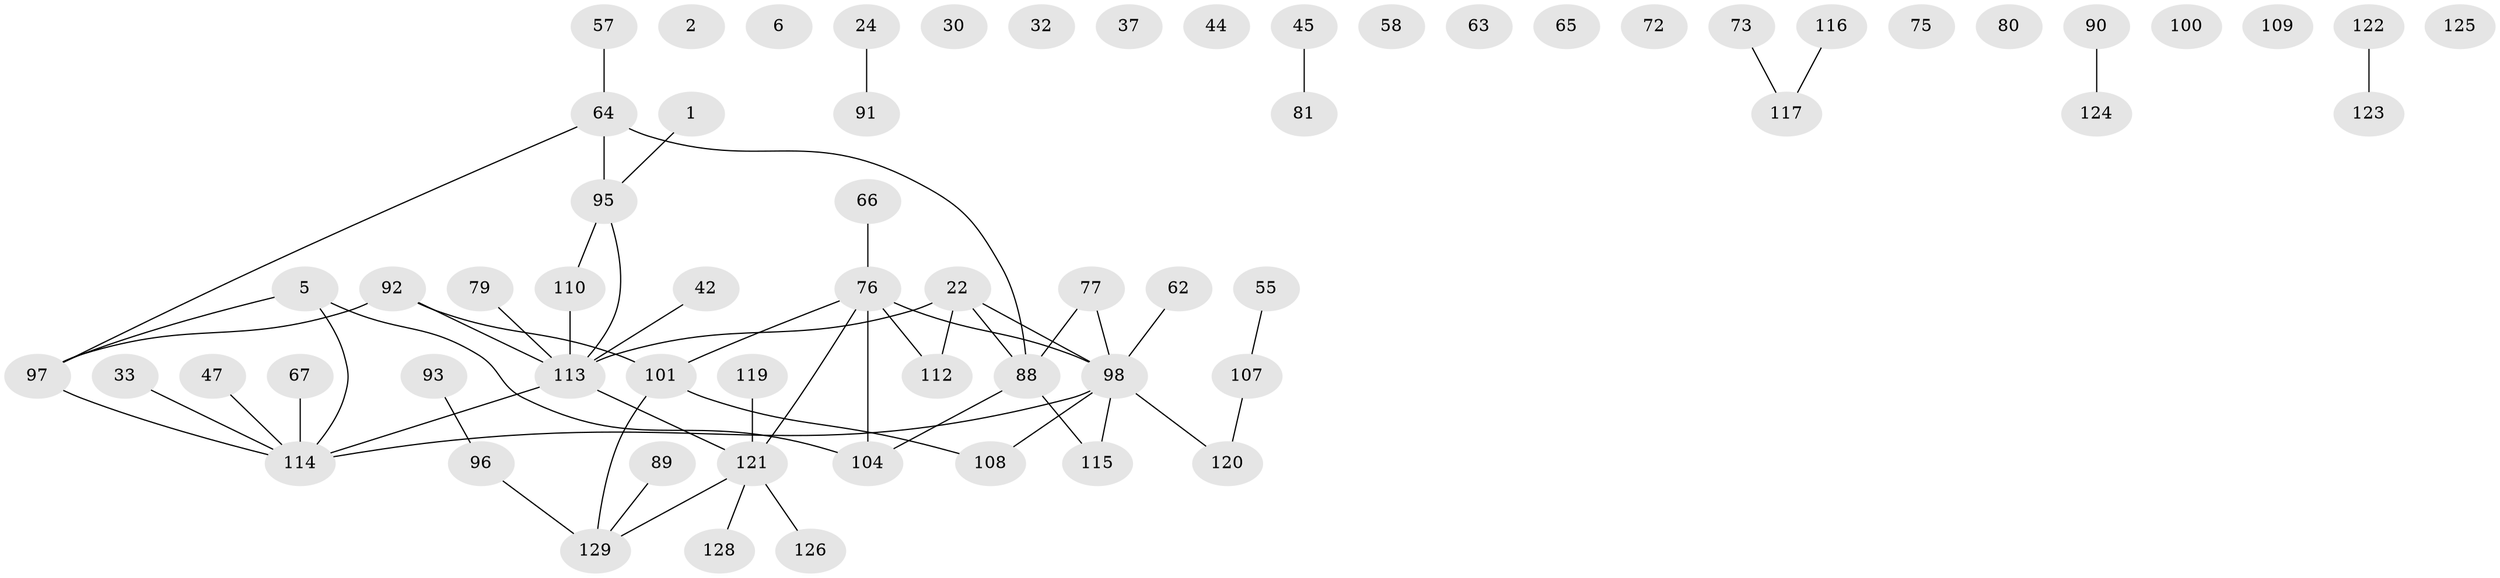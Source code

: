 // original degree distribution, {1: 0.29457364341085274, 0: 0.10852713178294573, 2: 0.23255813953488372, 5: 0.05426356589147287, 3: 0.20155038759689922, 4: 0.08527131782945736, 6: 0.015503875968992248, 7: 0.007751937984496124}
// Generated by graph-tools (version 1.1) at 2025/40/03/09/25 04:40:16]
// undirected, 64 vertices, 58 edges
graph export_dot {
graph [start="1"]
  node [color=gray90,style=filled];
  1;
  2;
  5;
  6;
  22 [super="+20"];
  24;
  30;
  32;
  33;
  37;
  42;
  44;
  45;
  47;
  55;
  57;
  58;
  62;
  63;
  64 [super="+26+49+51"];
  65;
  66;
  67;
  72;
  73;
  75;
  76 [super="+8+29+68+35+60"];
  77;
  79;
  80 [super="+14"];
  81;
  88 [super="+56"];
  89;
  90;
  91;
  92 [super="+43+83"];
  93;
  95 [super="+74"];
  96;
  97 [super="+85"];
  98 [super="+18+84"];
  100;
  101 [super="+40"];
  104 [super="+38"];
  107 [super="+39"];
  108 [super="+103+34"];
  109;
  110;
  112 [super="+105+111"];
  113 [super="+13+99+48"];
  114 [super="+102+21"];
  115;
  116;
  117;
  119;
  120 [super="+106"];
  121 [super="+70+118+87"];
  122 [super="+9"];
  123;
  124;
  125;
  126;
  128;
  129 [super="+127"];
  1 -- 95;
  5 -- 97 [weight=2];
  5 -- 104 [weight=2];
  5 -- 114;
  22 -- 88 [weight=2];
  22 -- 98 [weight=3];
  22 -- 112;
  22 -- 113;
  24 -- 91;
  33 -- 114;
  42 -- 113;
  45 -- 81;
  47 -- 114;
  55 -- 107;
  57 -- 64;
  62 -- 98 [weight=2];
  64 -- 97;
  64 -- 88;
  64 -- 95 [weight=2];
  66 -- 76;
  67 -- 114;
  73 -- 117;
  76 -- 101;
  76 -- 104 [weight=2];
  76 -- 98 [weight=2];
  76 -- 112;
  76 -- 121 [weight=2];
  77 -- 88;
  77 -- 98;
  79 -- 113;
  88 -- 115;
  88 -- 104;
  89 -- 129;
  90 -- 124;
  92 -- 101;
  92 -- 97;
  92 -- 113;
  93 -- 96;
  95 -- 110;
  95 -- 113;
  96 -- 129;
  97 -- 114;
  98 -- 115;
  98 -- 108;
  98 -- 120;
  98 -- 114;
  101 -- 108;
  101 -- 129 [weight=2];
  107 -- 120;
  110 -- 113 [weight=2];
  113 -- 121 [weight=3];
  113 -- 114;
  116 -- 117;
  119 -- 121;
  121 -- 129;
  121 -- 126;
  121 -- 128;
  122 -- 123;
}
